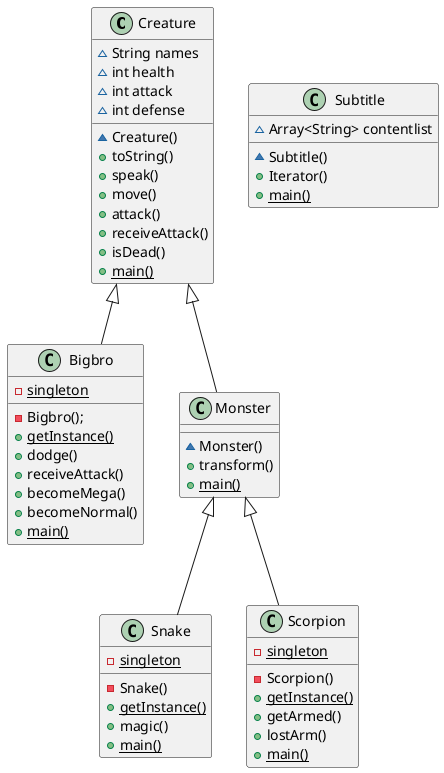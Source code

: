 @startuml
class Creature{
    ~ String names
    ~ int health
    ~ int attack
    ~ int defense

    ~ Creature()
    + toString()
    + speak()
    +  move()
    + attack()
    + receiveAttack()
    + isDead()
    + {static} main()

}

class Bigbro{
    - {static} singleton

    - Bigbro();
    + {static} getInstance()
    + dodge()
    + receiveAttack()
    + becomeMega()
    + becomeNormal()
    + {static} main()
}

class Monster{
    ~ Monster()
    + transform()
    + {static} main()
}

class Snake{
    - {static} singleton

    - Snake()
    + {static} getInstance()
    + magic()
    + {static} main()
    
}

class Scorpion{
    - {static} singleton

    - Scorpion()
    + {static} getInstance()
    + getArmed()
    + lostArm()
    + {static} main()
}

class Subtitle{
    ~ Array<String> contentlist
    ~ Subtitle()
    + Iterator()
    + {static} main()
}

Creature <|-- Monster
Monster <|-- Scorpion
Monster <|-- Snake
Creature <|-- Bigbro

@enduml